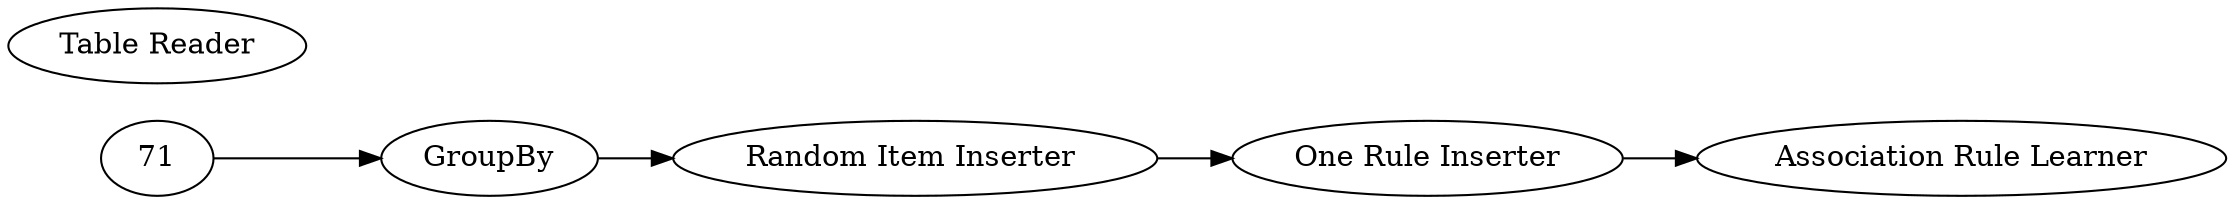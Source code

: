 digraph {
	15 [label="One Rule Inserter"]
	17 [label="Random Item Inserter "]
	67 [label=GroupBy]
	4 [label="Table Reader"]
	72 [label="Association Rule Learner"]
	15 -> 72
	17 -> 15
	67 -> 17
	71 -> 67
	rankdir=LR
}
